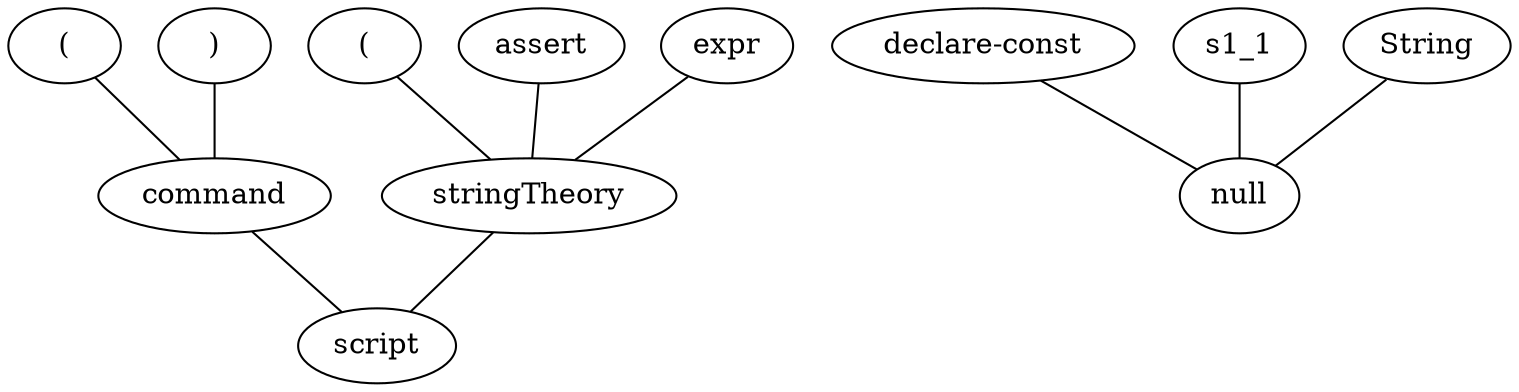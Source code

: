 graph {
	n0[label="script"];
	n1 -- n0;
	n1 [label="command"];
	n2 -- n1;
	n2 [label="("];
	n3 -- null;
	n3 [label="declare-const"];
	n4 -- null;
	n4 [label="s1_1"];
	n5 -- null;
	n5 [label="String"];
	n6 -- n1;
	n6 [label=")"];
	n7 -- n0;
	n7 [label="stringTheory"];
	n8 -- n7;
	n8 [label="("];
	n9 -- n7;
	n9 [label="assert"];
	n10 -- n7;
	n10 [label="expr"];
}

